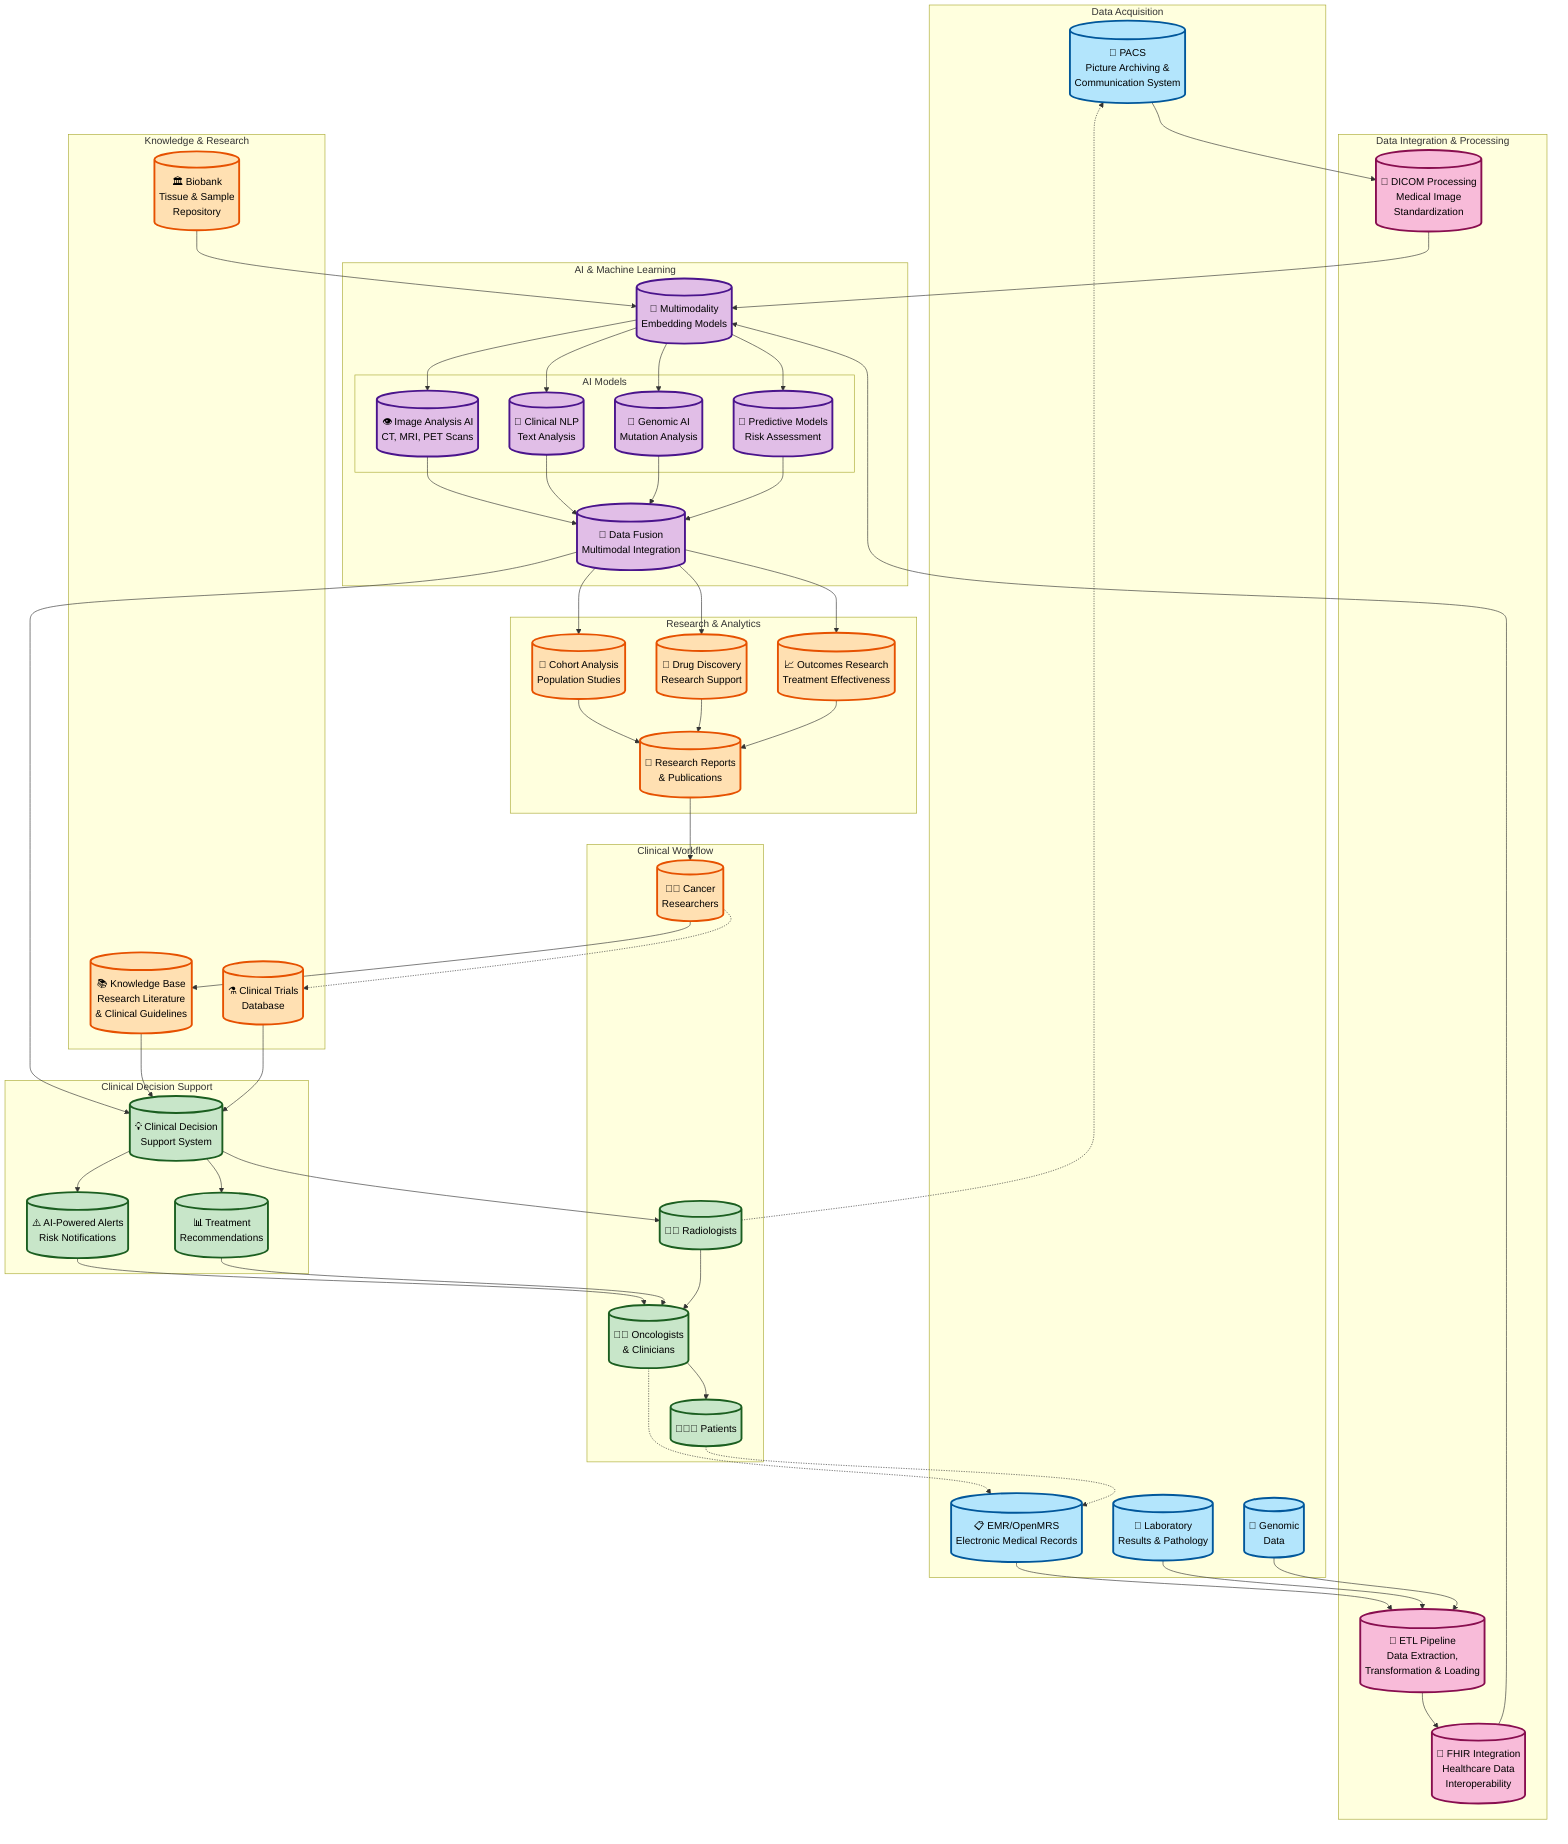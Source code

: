 flowchart TD
    %% Data Sources
    subgraph "Data Acquisition"
        PACS[("🏥 PACS<br/>Picture Archiving &<br/>Communication System")]
        EMR[("📋 EMR/OpenMRS<br/>Electronic Medical Records")]
        LAB[("🧪 Laboratory<br/>Results & Pathology")]
        GEN[("🧬 Genomic<br/>Data")]
    end
    
    %% Data Processing Layer
    subgraph "Data Integration & Processing"
        ETL[("🔄 ETL Pipeline<br/>Data Extraction,<br/>Transformation & Loading")]
        DICOM[("📸 DICOM Processing<br/>Medical Image<br/>Standardization")]
        FHIR[("🔗 FHIR Integration<br/>Healthcare Data<br/>Interoperability")]
    end
    
    %% AI/ML Layer
    subgraph "AI & Machine Learning"
        EMBED[("🤖 Multimodality<br/>Embedding Models")]
        subgraph "AI Models"
            IMG_AI[("👁️ Image Analysis AI<br/>CT, MRI, PET Scans")]
            TEXT_AI[("📝 Clinical NLP<br/>Text Analysis")]
            GENOMIC_AI[("🧬 Genomic AI<br/>Mutation Analysis")]
            PRED_AI[("🎯 Predictive Models<br/>Risk Assessment")]
        end
        FUSION[("🔀 Data Fusion<br/>Multimodal Integration")]
    end
    
    %% Knowledge Base
    subgraph "Knowledge & Research"
        KB[("📚 Knowledge Base<br/>Research Literature<br/>& Clinical Guidelines")]
        BIOBANK[("🏛️ Biobank<br/>Tissue & Sample<br/>Repository")]
        TRIALS[("⚗️ Clinical Trials<br/>Database")]
    end
    
    %% Clinical Decision Support
    subgraph "Clinical Decision Support"
        CDS[("💡 Clinical Decision<br/>Support System")]
        ALERTS[("⚠️ AI-Powered Alerts<br/>Risk Notifications")]
        RECS[("📊 Treatment<br/>Recommendations")]
    end
    
    %% Research & Analytics
    subgraph "Research & Analytics"
        COHORT[("👥 Cohort Analysis<br/>Population Studies")]
        DISCOVERY[("🔬 Drug Discovery<br/>Research Support")]
        OUTCOMES[("📈 Outcomes Research<br/>Treatment Effectiveness")]
        REPORTS[("📄 Research Reports<br/>& Publications")]
    end
    
    %% Clinical Workflow
    subgraph "Clinical Workflow"
        PHYSICIAN[("👩‍⚕️ Oncologists<br/>& Clinicians")]
        RADIOLOGIST[("👨‍⚕️ Radiologists")]
        RESEARCHER[("👩‍🔬 Cancer<br/>Researchers")]
        PATIENT[("🧑‍🤝‍🧑 Patients")]
    end
    
    %% Data Flow Connections
    PACS --> DICOM
    EMR --> ETL
    LAB --> ETL
    GEN --> ETL
    
    DICOM --> EMBED
    ETL --> FHIR
    FHIR --> EMBED
    
    EMBED --> IMG_AI
    EMBED --> TEXT_AI
    EMBED --> GENOMIC_AI
    EMBED --> PRED_AI
    
    IMG_AI --> FUSION
    TEXT_AI --> FUSION
    GENOMIC_AI --> FUSION
    PRED_AI --> FUSION
    
    FUSION --> CDS
    KB --> CDS
    BIOBANK --> EMBED
    TRIALS --> CDS
    
    CDS --> ALERTS
    CDS --> RECS
    
    FUSION --> COHORT
    FUSION --> DISCOVERY
    FUSION --> OUTCOMES
    
    COHORT --> REPORTS
    DISCOVERY --> REPORTS
    OUTCOMES --> REPORTS
    
    %% Clinical Interactions
    ALERTS --> PHYSICIAN
    RECS --> PHYSICIAN
    CDS --> RADIOLOGIST
    REPORTS --> RESEARCHER
    
    PHYSICIAN --> PATIENT
    RADIOLOGIST --> PHYSICIAN
    RESEARCHER --> KB
    
    %% Feedback Loops
    PHYSICIAN -.-> EMR
    RADIOLOGIST -.-> PACS
    RESEARCHER -.-> TRIALS
    PATIENT -.-> EMR
    
    %% Styling with Black Text and High Contrast
    classDef dataSource fill:#b3e5fc,stroke:#01579b,stroke-width:3px,color:#000000
    classDef aiSystem fill:#e1bee7,stroke:#4a148c,stroke-width:3px,color:#000000
    classDef clinical fill:#c8e6c9,stroke:#1b5e20,stroke-width:3px,color:#000000
    classDef research fill:#ffe0b2,stroke:#e65100,stroke-width:3px,color:#000000
    classDef integration fill:#f8bbd9,stroke:#880e4f,stroke-width:3px,color:#000000
    
    class PACS,EMR,LAB,GEN dataSource
    class EMBED,IMG_AI,TEXT_AI,GENOMIC_AI,PRED_AI,FUSION aiSystem
    class PHYSICIAN,RADIOLOGIST,PATIENT,CDS,ALERTS,RECS clinical
    class COHORT,DISCOVERY,OUTCOMES,REPORTS,RESEARCHER,KB,BIOBANK,TRIALS research
    class ETL,DICOM,FHIR integration